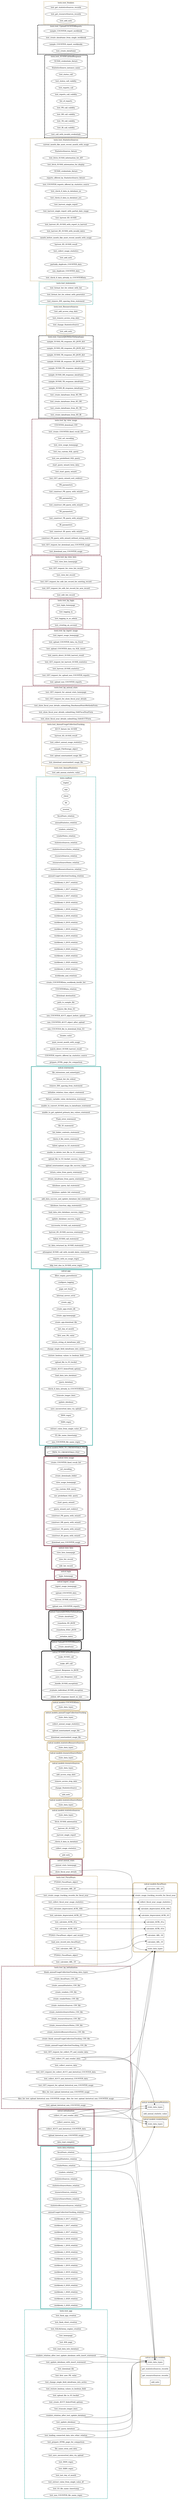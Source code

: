 digraph function_call_chains {
    graph [rankdir="LR"]

    /* Cluster Types
        `penwidth=5`
        Class: `style="rounded"`
        Tests: `style="dashed"`

        Relation: `color="#ceb888"` (Gold)
        Blueprint: `color="#782f40"` (Garnet)
        Module collecting general functions: `color="#5cb8b2"`
    */

    node [  // To remove the fill color from the individual function nodes
        style="filled"
        fillcolor="white"
    ]
    /* Node Types
        Route functions: `shape="cds"`
        Function connecting to S3: `shape="folder"`
        Function connecting to MySQL: `shape="cylinder"`
        Other functions: `shape="box"`

        Test function: `style="dashed"`
        Fixture function: `style="dotted"`
    */

    /*
        Edges represent function calls
            Edges are instantiated under the cluster containing the calling function
            Edges go from the calling function to the called function
        Function calls include
            Flask redirects to a route function's URL via `url_for()`
            Accessing a route via the Flask test client
    */

    subgraph cluster_fiscalYears {
        label="nolcat.models.fiscalYears"
        penwidth=5
        style="rounded"
        color="#ceb888"

        state_data_types_in_fiscalYears [
            label="state_data_types"
            shape="box"
        ]
        calculate_depreciated_ACRL_60b [shape="box"]
        calculate_depreciated_ACRL_63 [shape="box"]
        calculate_ACRL_61a [shape="box"]
        calculate_ACRL_61b [shape="box"]
        calculate_ARL_18 [shape="box"]
        calculate_ARL_19 [shape="box"]
        calculate_ARL_20 [shape="box"]
        create_usage_tracking_records_for_fiscal_year [shape="box"]
        collect_fiscal_year_usage_statistics [shape="box"]
    }

    subgraph cluster_annualStatistics {
        label="nolcat.models.annualStatistics"
        penwidth=5
        style="rounded"
        color="#ceb888"

        state_data_types_in_annualStatistics [
            label="state_data_types"
            shape="box"
        ]
        add_annual_statistic_value [shape="box"]
    }


    subgraph cluster_vendors {
        label="nolcat.models.vendors"
        penwidth=5
        style="rounded"
        color="#ceb888"

        state_data_types_in_vendors [
            label="state_data_types"
            shape="box"
        ]
        get_statisticsSources_records [shape="box"]
        get_resourceSources_records [shape="box"]
        add_note_in_vendors [
            label="add_note"
            shape="box"
        ]
    }


    subgraph cluster_vendorNotes {
        label="nolcat.models.vendorNotes"
        penwidth=5
        style="rounded"
        color="#ceb888"

        state_data_types_in_vendorNotes [
            label="state_data_types"
            shape="box"
        ]
    }


    subgraph cluster_statisticsSources {
        label="nolcat.models.statisticsSources"
        penwidth=5
        style="rounded"
        color="#ceb888"

        state_data_types_in_statisticsSources [
            label="state_data_types"
            /*shape=""*/
        ]
        fetch_SUSHI_information
        _harvest_R5_SUSHI
        _harvest_single_report
        _check_if_data_in_database
        collect_usage_statistics
        add_note_in_statisticsSources [
            label="add_note"
            /*shape=""*/
        ]
    }


    subgraph cluster_statisticsSourceNotes {
        label="nolcat.models.statisticsSourceNotes"
        penwidth=5
        style="rounded"
        color="#ceb888"

        state_data_types_in_statisticsSourceNotes [
            label="state_data_types"
            /*shape=""*/
        ]
    }


    subgraph cluster_resourceSources {
        label="nolcat.models.resourceSources"
        penwidth=5
        style="rounded"
        color="#ceb888"

        state_data_types_in_resourceSources [
            label="state_data_types"
            /*shape=""*/
        ]
        add_access_stop_date
        remove_access_stop_date
        change_StatisticsSource
        add_note_in_resourceSources [
            label="add_note"
            /*shape=""*/
        ]
    }


    subgraph cluster_resourceSourceNotes {
        label="nolcat.models.resourceSourceNotes"
        penwidth=5
        style="rounded"
        color="#ceb888"

        state_data_types_in_resourceSourceNotes [
            label="state_data_types"
            /*shape=""*/
        ]
    }


    subgraph cluster_statisticsResourceSources {
        label="nolcat.models.statisticsResourceSources"
        penwidth=5
        style="rounded"
        color="#ceb888"

        state_data_types_in_statisticsResourceSources [
            label="state_data_types"
            /*shape=""*/
        ]
    }


    subgraph cluster_annualUsageCollectionTracking {
        label="nolcat.models.annualUsageCollectionTracking"
        penwidth=5
        style="rounded"
        color="#ceb888"

        state_data_types_in_annualUsageCollectionTracking [
            label="state_data_types"
            /*shape=""*/
        ]
        collect_annual_usage_statistics
        upload_nonstandard_usage_file
        download_nonstandard_usage_file
    }


    subgraph cluster_COUNTERData {
        label="nolcat.models.COUNTERData"
        penwidth=5
        style="rounded"
        color="#ceb888"

        state_data_types_in_COUNTERData [
            label="state_data_types"
            /*shape=""*/
        ]
    }


    subgraph cluster_SUSHICallAndResponse {
        label="nolcat.SUSHICallAndResponse"
        penwidth=5
        style="rounded"

        make_SUSHI_call
        _make_API_call
        _convert_Response_to_JSON
        _save_raw_Response_text
        _handle_SUSHI_exceptions
        _evaluate_individual_SUSHI_exception
        _stdout_API_response_based_on_size
    }


    subgraph cluster_UploadCOUNTERReports {
        label="nolcat.UploadCOUNTERReports"
        penwidth=5
        style="rounded"

        create_dataframe_in_UploadCOUNTERReports [
            label="create_dataframe"
            /*shape=""*/
        ]
    }


    subgraph cluster_ConvertJSONDictToDataframe {
        label="nolcat.ConvertJSONDictToDataframe"
        penwidth=5
        style="rounded"

        create_dataframe_in_ConvertJSONDictToDataframe [
            label="create_dataframe"
            /*shape=""*/
        ]
        _transform_R5_JSON
        _transform_R5b1_JSON
        _serialize_dates
    }


    subgraph cluster_annual_stats {
        label="nolcat.annual_stats"
        penwidth=5
        color="#782f40"

        annual_stats_homepage
        show_fiscal_year_details
    }
    show_fiscal_year_details -> state_data_types_in_fiscalYears


    subgraph cluster_ingest_usage {
        label="nolcat.ingest_usage"
        penwidth=5
        color="#782f40"

        ingest_usage_homepage
        upload_COUNTER_data
        harvest_SUSHI_statistics
        upload_non_COUNTER_reports
    }


    subgraph cluster_initialization {
        label="nolcat.initialization"
        penwidth=5
        color="#782f40"

        collect_FY_and_vendor_data
        collect_sources_data
        collect_AUCT_and_historical_COUNTER_data
        upload_historical_non_COUNTER_usage
        data_load_complete
    }
    collect_FY_and_vendor_data -> state_data_types_in_fiscalYears
    collect_FY_and_vendor_data -> state_data_types_in_annualStatistics
    collect_FY_and_vendor_data -> state_data_types_in_vendors
    collect_FY_and_vendor_data -> state_data_types_in_vendorNotes


    subgraph cluster_login {
        label="nolcat.login"
        penwidth=5
        color="#782f40"

        login_homepage
    }


    subgraph cluster_view_lists {
        label="nolcat.view_lists"
        penwidth=5
        color="#782f40"

        view_lists_homepage
        view_list_record
        edit_list_record
    }


    subgraph cluster_view_usage {
        label="nolcat.view_usage"
        penwidth=5
        color="#782f40"

        create_COUNTER_fixed_vocab_list
        set_encoding
        create_downloads_folder
        view_usage_homepage
        run_custom_SQL_query
        use_predefined_SQL_query
        start_query_wizard
        query_wizard_sort_redirect
        construct_PR_query_with_wizard
        construct_DR_query_with_wizard
        construct_TR_query_with_wizard
        construct_IR_query_with_wizard
        download_non_COUNTER_usage
    }


    subgraph cluster_PATH_TO_CREDENTIALS_FILE {
        label="nolcat.models.PATH_TO_CREDENTIALS_FILE"
        penwidth=5

        PATH_TO_CREDENTIALS_FILE
    }


    subgraph cluster_app {
        label="nolcat.app"
        penwidth=5
        color="#5cb8b2"

        filter_empty_parentheses
        configure_logging
        page_not_found
        internal_server_error
        create_app
        "create_app.create_db"
        "create_app.homepage"
        "create_app.download_file"
        last_day_of_month
        first_new_PK_value
        return_string_of_dataframe_info
        change_single_field_dataframe_into_series
        restore_boolean_values_to_boolean_field
        upload_file_to_S3_bucket
        create_AUCT_SelectField_options
        load_data_into_database
        query_database
        check_if_data_already_in_COUNTERData
        truncate_longer_lines
        update_database
        save_unconverted_data_via_upload
        ISSN_regex
        ISBN_regex
        extract_value_from_single_value_df
        S3_file_name_timestamp
        non_COUNTER_file_name_regex
    }


    subgraph cluster_statements {
        label="nolcat.statements"
        penwidth=5
        color="#5cb8b2"

        file_extensions_and_mimetypes
        format_list_for_stdout
        remove_IDE_spacing_from_statement
        initialize_relation_class_object_statement
        fixture_variable_value_declaration_statement
        unable_to_convert_SUSHI_data_to_dataframe_statement
        unable_to_get_updated_primary_key_values_statement
        Flask_error_statement
        file_IO_statement
        list_folder_contents_statement
        check_if_file_exists_statement
        failed_upload_to_S3_statement
        unable_to_delete_test_file_in_S3_statement
        upload_file_to_S3_bucket_success_regex
        upload_nonstandard_usage_file_success_regex
        return_value_from_query_statement
        return_dataframe_from_query_statement
        database_query_fail_statement
        database_update_fail_statement
        add_data_success_and_update_database_fail_statement
        database_function_skip_statements
        load_data_into_database_success_regex
        update_database_success_regex
        successful_SUSHI_call_statement
        harvest_R5_SUSHI_success_statement
        failed_SUSHI_call_statement
        no_data_returned_by_SUSHI_statement
        attempted_SUSHI_call_with_invalid_dates_statement
        reports_with_no_usage_regex
        skip_test_due_to_SUSHI_error_regex
    }


    subgraph cluster_relations {
        label="tests.data.relations"
        penwidth=5
        color="#5cb8b2"

        fiscalYears_relation_in_relations [
            label="fiscalYears_relation"
            /*shape=""*/
        ]
        annualStatistics_relation_in_relations [
            label="annualStatistics_relation"
            /*shape=""*/
        ]
        vendors_relation_in_relations [
            label="vendors_relation"
            /*shape=""*/
        ]
        vendorNotes_relation_in_relations [
            label="vendorNotes_relation"
            /*shape=""*/
        ]
        statisticsSources_relation_in_relations [
            label="statisticsSources_relation"
            /*shape=""*/
        ]
        statisticsSourceNotes_relation_in_relations [
            label="statisticsSourceNotes_relation"
            /*shape=""*/
        ]
        resourceSources_relation_in_relations [
            label="resourceSources_relation"
            /*shape=""*/
        ]
        resourceSourceNotes_relation_in_relations [
            label="resourceSourceNotes_relation"
            /*shape=""*/
        ]
        statisticsResourceSources_relation_in_relations [
            label="statisticsResourceSources_relation"
            /*shape=""*/
        ]
        annualUsageCollectionTracking_relation_in_relations [
            label="annualUsageCollectionTracking_relation"
            /*shape=""*/
        ]
        workbook_0_2017_relation_in_relations [
            label="workbook_0_2017_relation"
            /*shape=""*/
        ]
        workbook_1_2017_relation_in_relations [
            label="workbook_1_2017_relation"
            /*shape=""*/
        ]
        workbook_2_2017_relation_in_relations [
            label="workbook_2_2017_relation"
            /*shape=""*/
        ]
        workbook_0_2018_relation_in_relations [
            label="workbook_0_2018_relation"
            /*shape=""*/
        ]
        workbook_1_2018_relation_in_relations [
            label="workbook_1_2018_relation"
            /*shape=""*/
        ]
        workbook_2_2018_relation_in_relations [
            label="workbook_2_2018_relation"
            /*shape=""*/
        ]
        workbook_0_2019_relation_in_relations [
            label="workbook_0_2019_relation"
            /*shape=""*/
        ]
        workbook_1_2019_relation_in_relations [
            label="workbook_1_2019_relation"
            /*shape=""*/
        ]
        workbook_2_2019_relation_in_relations [
            label="workbook_2_2019_relation"
            /*shape=""*/
        ]
        workbook_3_2019_relation_in_relations [
            label="workbook_3_2019_relation"
            /*shape=""*/
        ]
        workbook_0_2020_relation_in_relations [
            label="workbook_0_2020_relation"
            /*shape=""*/
        ]
        workbook_1_2020_relation_in_relations [
            label="workbook_1_2020_relation"
            /*shape=""*/
        ]
        workbook_2_2020_relation_in_relations [
            label="workbook_2_2020_relation"
            /*shape=""*/
        ]
        workbook_3_2020_relation_in_relations [
            label="workbook_3_2020_relation"
            /*shape=""*/
        ]
    }
    fiscalYears_relation_in_relations -> state_data_types_in_fiscalYears
    annualStatistics_relation_in_relations -> state_data_types_in_annualStatistics
    vendors_relation_in_relations -> state_data_types_in_vendors
    vendorNotes_relation_in_relations -> state_data_types_in_vendorNotes


    subgraph cluster_conftest {
        label="tests.conftest"
        penwidth=5
        style="dashed"
        color="#5cb8b2"

        engine
        app
        client
        db
        session
        fiscalYears_relation_in_conftest [
            label="fiscalYears_relation"
            /*shape=""*/
        ]
        annualStatistics_relation_in_conftest [
            label="annualStatistics_relation"
            /*shape=""*/
        ]
        vendors_relation_in_conftest [
            label="vendors_relation"
            /*shape=""*/
        ]
        vendorNotes_relation_in_conftest [
            label="vendorNotes_relation"
            /*shape=""*/
        ]
        statisticsSources_relation_in_conftest [
            label="statisticsSources_relation"
            /*shape=""*/
        ]
        statisticsSourceNotes_relation_in_conftest [
            label="statisticsSourceNotes_relation"
            /*shape=""*/
        ]
        resourceSources_relation_in_conftest [
            label="resourceSources_relation"
            /*shape=""*/
        ]
        resourceSourceNotes_relation_in_conftest [
            label="resourceSourceNotes_relation"
            /*shape=""*/
        ]
        statisticsResourceSources_relation_in_conftest [
            label="statisticsResourceSources_relation"
            /*shape=""*/
        ]
        annualUsageCollectionTracking_relation_in_conftest [
            label="annualUsageCollectionTracking_relation"
            /*shape=""*/
        ]
        workbook_0_2017_relation_in_conftest [
            label="workbook_0_2017_relation"
            /*shape=""*/
        ]
        workbook_1_2017_relation_in_conftest [
            label="workbook_1_2017_relation"
            /*shape=""*/
        ]
        workbook_2_2017_relation_in_conftest [
            label="workbook_2_2017_relation"
            /*shape=""*/
        ]
        workbook_0_2018_relation_in_conftest [
            label="workbook_0_2018_relation"
            /*shape=""*/
        ]
        workbook_1_2018_relation_in_conftest [
            label="workbook_1_2018_relation"
            /*shape=""*/
        ]
        workbook_2_2018_relation_in_conftest [
            label="workbook_2_2018_relation"
            /*shape=""*/
        ]
        workbook_0_2019_relation_in_conftest [
            label="workbook_0_2019_relation"
            /*shape=""*/
        ]
        workbook_1_2019_relation_in_conftest [
            label="workbook_1_2019_relation"
            /*shape=""*/
        ]
        workbook_2_2019_relation_in_conftest [
            label="workbook_2_2019_relation"
            /*shape=""*/
        ]
        workbook_3_2019_relation_in_conftest [
            label="workbook_3_2019_relation"
            /*shape=""*/
        ]
        workbook_0_2020_relation_in_conftest [
            label="workbook_0_2020_relation"
            /*shape=""*/
        ]
        workbook_1_2020_relation_in_conftest [
            label="workbook_1_2020_relation"
            /*shape=""*/
        ]
        workbook_2_2020_relation_in_conftest [
            label="workbook_2_2020_relation"
            /*shape=""*/
        ]
        workbook_3_2020_relation_in_conftest [
            label="workbook_3_2020_relation"
            /*shape=""*/
        ]
        workbooks_and_relations
        create_COUNTERData_workbook_iterdir_list
        COUNTERData_relation
        download_destination
        path_to_sample_file
        remove_file_from_S3
        non_COUNTER_AUCT_object_before_upload
        non_COUNTER_AUCT_object_after_upload
        non_COUNTER_file_to_download_from_S3
        header_value
        most_recent_month_with_usage
        match_direct_SUSHI_harvest_result
        COUNTER_reports_offered_by_statistics_source
        prepare_HTML_page_for_comparison
    }


    subgraph cluster_test_AnnualStatistics {
        label="tests.test_AnnualStatistics"
        penwidth=5
        style="dashed"
        color="#ceb888"

        test_add_annual_statistic_value
    }


    subgraph cluster_test_AnnualUsageCollectionTracking {
        label="tests.test_AnnualUsageCollectionTracking"
        penwidth=5
        style="dashed"
        color="#ceb888"

        AUCT_fixture_for_SUSHI
        harvest_R5_SUSHI_result_in_test_AnnualUsageCollectionTracking [
            label="harvest_R5_SUSHI_result"
            /*shape=""*/
        ]
        test_collect_annual_usage_statistics
        sample_FileStorage_object
        test_upload_nonstandard_usage_file
        test_download_nonstandard_usage_file
    }


    subgraph cluster_test_app {
        label="tests.test_app"
        penwidth=5
        style="dashed"
        color="#5cb8b2"

        test_flask_app_creation
        test_flask_client_creation
        test_SQLAlchemy_engine_creation
        test_homepage
        test_404_page
        test_load_data_into_database
        test_query_database
        test_loading_connected_data_into_other_relation
        test_download_file
        test_first_new_PK_value
        test_change_single_field_dataframe_into_series
        test_restore_boolean_values_to_boolean_field
        test_upload_file_to_S3_bucket
        test_create_AUCT_SelectField_options
        test_truncate_longer_lines
        vendors_relation_after_test_update_database
        test_update_database
        vendors_relation_after_test_update_database_with_insert_statement
        test_update_database_with_insert_statement
        test_prepare_HTML_page_for_comparison
        file_name_stem_and_data
        test_save_unconverted_data_via_upload
        test_ISSN_regex
        test_ISBN_regex
        test_last_day_of_month
        test_extract_value_from_single_value_df
        test_S3_file_name_timestamp
        test_non_COUNTER_file_name_regex
    }
    test_query_database -> state_data_types_in_vendors
    test_loading_connected_data_into_other_relation -> state_data_types_in_vendors
    vendors_relation_after_test_update_database -> state_data_types_in_vendors
    test_update_database -> state_data_types_in_vendors
    vendors_relation_after_test_update_database_with_insert_statement -> state_data_types_in_vendors
    test_update_database_with_insert_statement -> state_data_types_in_vendors


    subgraph cluster_test_bp_annual_stats {
        label="tests.test_bp_annual_stats"
        penwidth=5
        style="dashed"
        color="#782f40"

        test_GET_request_for_annual_stats_homepage
        test_GET_request_for_show_fiscal_year_details
        test_show_fiscal_year_details_submitting_RunAnnualStatsMethodsForm
        test_show_fiscal_year_details_submitting_EditFiscalYearForm
        test_show_fiscal_year_details_submitting_EditAUCTForm
    }


    subgraph cluster_test_bp_ingest_usage {
        label="tests.test_bp_ingest_usage"
        penwidth=5
        style="dashed"
        color="#782f40"

        test_ingest_usage_homepage
        test_upload_COUNTER_data_via_Excel
        test_upload_COUNTER_data_via_SQL_insert
        test_match_direct_SUSHI_harvest_result
        test_GET_request_for_harvest_SUSHI_statistics
        test_harvest_SUSHI_statistics
        test_GET_request_for_upload_non_COUNTER_reports
        test_upload_non_COUNTER_reports
    }


    subgraph cluster_test_bp_initialization {
        label="tests.test_bp_initialization"
        penwidth=5
        style="dashed"
        color="#782f40"

        blank_annualUsageCollectionTracking_data_types
        create_fiscalYears_CSV_file
        create_annualStatistics_CSV_file
        create_vendors_CSV_file
        create_vendorNotes_CSV_file
        create_statisticsSources_CSV_file
        create_statisticsSourceNotes_CSV_file
        create_resourceSources_CSV_file
        create_resourceSourceNotes_CSV_file
        create_statisticsResourceSources_CSV_file
        create_blank_annualUsageCollectionTracking_CSV_file
        create_annualUsageCollectionTracking_CSV_file
        test_GET_request_for_collect_FY_and_vendor_data
        test_collect_FY_and_vendor_data
        test_collect_sources_data
        test_GET_request_for_collect_AUCT_and_historical_COUNTER_data
        test_collect_AUCT_and_historical_COUNTER_data
        test_GET_request_for_upload_historical_non_COUNTER_usage
        files_for_test_upload_historical_non_COUNTER_usage
        "files_for_test_upload_historical_non_COUNTER_usage._files_for_test_upload_historical_non_COUNTER_usage"
        test_upload_historical_non_COUNTER_usage
    }
    blank_annualUsageCollectionTracking_data_types -> state_data_types_in_fiscalYears
    test_collect_FY_and_vendor_data -> state_data_types_in_fiscalYears
    test_collect_FY_and_vendor_data -> state_data_types_in_annualStatistics
    test_collect_FY_and_vendor_data -> state_data_types_in_vendors
    test_collect_FY_and_vendor_data -> state_data_types_in_vendorNotes


    subgraph cluster_test_bp_login {
        label="tests.test_bp_login"
        penwidth=5
        style="dashed"
        color="#782f40"

        test_login_homepage
        test_logging_in
        test_logging_in_as_admin
        test_creating_an_account
    }


    subgraph cluster_test_bp_view_lists {
        label="tests.test_bp_view_lists"
        penwidth=5
        style="dashed"
        color="#782f40"

        test_view_lists_homepage
        test_GET_request_for_view_list_record
        test_view_list_record
        test_GET_request_for_edit_list_record_for_existing_record
        test_GET_request_for_edit_list_record_for_new_record
        test_edit_list_record
    }


    subgraph cluster_test_bp_view_usage {
        label="tests.test_bp_view_usage"
        penwidth=5
        style="dashed"
        color="#782f40"

        COUNTER_download_CSV
        test_create_COUNTER_fixed_vocab_list
        test_set_encoding
        test_view_usage_homepage
        test_run_custom_SQL_query
        test_use_predefined_SQL_query
        start_query_wizard_form_data
        test_start_query_wizard
        test_GET_query_wizard_sort_redirect
        PR_parameters
        test_construct_PR_query_with_wizard
        DR_parameters
        test_construct_DR_query_with_wizard
        TR_parameters
        test_construct_TR_query_with_wizard
        IR_parameters
        test_construct_IR_query_with_wizard
        construct_PR_query_with_wizard_without_string_match
        test_GET_request_for_download_non_COUNTER_usage
        test_download_non_COUNTER_usage
    }


    subgraph cluster_test_ConvertJSONDictToDataframe {
        label="tests.test_ConvertJSONDictToDataframe"
        penwidth=5
        style="dashed"

        sample_SUSHI_PR_response_R5_JSON_dict
        sample_SUSHI_DR_response_R5_JSON_dict
        sample_SUSHI_TR_response_R5_JSON_dict
        sample_SUSHI_IR_response_R5_JSON_dict
        sample_SUSHI_PR_response_dataframe
        sample_SUSHI_DR_response_dataframe
        sample_SUSHI_TR_response_dataframe
        sample_SUSHI_IR_response_dataframe
        test_create_dataframe_from_R5_PR
        test_create_dataframe_from_R5_DR
        test_create_dataframe_from_R5_TR
        test_create_dataframe_from_R5_IR
    }


    subgraph cluster_test_FiscalYears {
        label="tests.test_FiscalYears"
        penwidth=5
        style="dashed"
        color="#ceb888"

        FY2020_FiscalYears_object
        test_calculate_depreciated_ACRL_60b
        test_calculate_depreciated_ACRL_63
        test_calculate_ACRL_61a
        test_calculate_ACRL_61b
        test_calculate_ARL_18
        test_calculate_ARL_19
        test_calculate_ARL_20
        FY2023_FiscalYears_object_and_record
        load_new_record_into_fiscalYears
        test_create_usage_tracking_records_for_fiscal_year
        FY2022_FiscalYears_object
        test_collect_fiscal_year_usage_statistics
    }
    test_calculate_depreciated_ACRL_60b -> calculate_depreciated_ACRL_60b
    test_calculate_depreciated_ACRL_63 -> calculate_depreciated_ACRL_63
    test_calculate_ACRL_61a -> calculate_ACRL_61a
    test_calculate_ACRL_61b -> calculate_ACRL_61b
    test_calculate_ARL_18 -> calculate_ARL_18
    test_calculate_ARL_19 -> calculate_ARL_19
    test_calculate_ARL_20 -> calculate_ARL_20
    test_create_usage_tracking_records_for_fiscal_year -> create_usage_tracking_records_for_fiscal_year
    test_collect_fiscal_year_usage_statistics -> collect_fiscal_year_usage_statistics


    subgraph cluster_test_ResourceSources {
        label="tests.test_ResourceSources"
        penwidth=5
        style="dashed"
        color="#ceb888"

        test_add_access_stop_date
        test_remove_access_stop_date
        test_change_StatisticsSource
        test_add_note_in_test_ResourceSources [
            label="test_add_note"
            /*shape=""*/
        ]
    }


    subgraph cluster_test_statements {
        label="tests.test_statements"
        penwidth=5
        style="dashed"
        color="#5cb8b2"

        test_format_list_for_stdout_with_list
        test_format_list_for_stdout_with_generator
        test_remove_IDE_spacing_from_statement
    }


    subgraph cluster_test_StatisticsSources {
        label="tests.test_StatisticsSources"
        penwidth=5
        style="dashed"
        color="#ceb888"

        current_month_like_most_recent_month_with_usage
        StatisticsSources_fixture
        test_fetch_SUSHI_information_for_API
        test_fetch_SUSHI_information_for_display
        SUSHI_credentials_fixture_in_test_StatisticsSources [
            label="SUSHI_credentials_fixture"
            /*shape=""*/
        ]
        reports_offered_by_StatisticsSource_fixture
        test_COUNTER_reports_offered_by_statistics_source
        test_check_if_data_in_database_no
        test_check_if_data_in_database_yes
        test_harvest_single_report
        test_harvest_single_report_with_partial_date_range
        test_harvest_R5_SUSHI
        test_harvest_R5_SUSHI_with_report_to_harvest
        test_harvest_R5_SUSHI_with_invalid_dates
        month_before_month_like_most_recent_month_with_usage
        harvest_R5_SUSHI_result_in_test_StatisticsSources [
            label="harvest_R5_SUSHI_result"
            /*shape=""*/
        ]
        test_collect_usage_statistics
        test_add_note_in_test_StatisticsSources [
            label="test_add_note"
            /*shape=""*/
        ]
        partially_duplicate_COUNTER_data
        non_duplicate_COUNTER_data
        test_check_if_data_already_in_COUNTERData
    }


    subgraph cluster_test_SUSHICallAndResponse {
        label="tests.test_SUSHICallAndResponse"
        penwidth=5
        style="dashed"

        SUSHI_credentials_fixture_in_test_SUSHICallAndResponse [
            label="SUSHI_credentials_fixture"
            /*shape=""*/
        ]
        StatisticsSource_instance_name
        test_status_call
        test_status_call_validity
        test_reports_call
        test_reports_call_validity
        list_of_reports
        test_PR_call_validity
        test_DR_call_validity
        test_TR_call_validity
        test_IR_call_validity
        test_call_with_invalid_credentials
    }


    subgraph cluster_test_UploadCOUNTERReports {
        label="tests.test_UploadCOUNTERReports"
        penwidth=5
        style="dashed"

        sample_COUNTER_report_workbook
        test_create_dataframe_from_single_workbook
        sample_COUNTER_report_workbooks
        test_create_dataframe
    }


    subgraph cluster_test_Vendors {
        label="tests.test_Vendors"
        penwidth=5
        style="dashed"
        color="#ceb888"

        test_get_statisticsSources_records
        test_get_resourceSources_records
        test_add_note_in_test_Vendors [
            label="test_add_note"
            /*shape=""*/
        ]
    }


    // Add connections for StatisticsSources methods (`harvest_R5_SUSHI_result` as connection origin left unspecified): https://github.com/ereiskind/nolcat/pull/191/commits/af181e6037c7ac91994cd063a7549adf9846b8cc
    // Add connections for ResourceSources methods: https://github.com/ereiskind/nolcat/pull/191/commits/721b779c66c443ff04f80e0dc74777fcfc80cf8e
    // Add connections for AnnualUsageConnectionTracking methods: https://github.com/ereiskind/nolcat/pull/191/commits/966d05e3821bbff25f1aa3179f56076a5427e8e1
    // Add connections to PATH_TO_CREDENTIALS_FILE https://github.com/ereiskind/nolcat/pull/191/commits/dec8d4ad1a6d7dbf4cdd8d8a03a06f1aa06b65e1
    // Commit call by PATH_TO_CREDENTIALS_FILE https://github.com/ereiskind/nolcat/pull/191/commits/da386620654dab8f77b9d30e684882ff513542db
    // Add connections to create_dataframe methods (missing adding shapes to nodes) https://github.com/ereiskind/nolcat/pull/191/commits/e2498758d4182531ef0534a346653607d2e4e636
    // Add connections for ConvertJSONDictToDataframe methods(`create_dataframe` as connection origin left unspecified) https://github.com/ereiskind/nolcat/pull/191/commits/28ba4a8087175b7725f01fc7c50b3f41e2cb9278
    // Add connections for SUSHICallAndResponse methods https://github.com/ereiskind/nolcat/pull/191/commits/2f4aad8aeef0da409f63125c7072064c1a97ce87
    // Add connections to route functions https://github.com/ereiskind/nolcat/pull/191/commits/cee0c74fbc8eb1a98bf81d1f0f37e37e69c2a632
    // Add connections for create_app and its subfunctions https://github.com/ereiskind/nolcat/pull/191/commits/089fdda24e2788ad73aeb1a88a7dd76b9d18fbc9
    // Add connections for Flask error functions https://github.com/ereiskind/nolcat/pull/191/commits/54cc3e1869b0b401c3cbcf5e201bda3960f2ef04
    // Add connections for upload_file_to_S3_bucket https://github.com/ereiskind/nolcat/pull/191/commits/cdfa2e1ce058bf1e2129876b58ebe3c51be3b786
    // Add connections to query_database(first noted shape becomes valid here) https://github.com/ereiskind/nolcat/pull/191/commits/5d2927afd632902a5a6ce3077cca1eb0b2a6cd5a
    // Add connections for remaining MySQL functions(remaining noted shape becomes valid here) https://github.com/ereiskind/nolcat/pull/191/commits/e8e88a63b5909230b85b1d8b2f07f5be253beb6f
    // Add connections for statements functions https://github.com/ereiskind/nolcat/pull/191/commits/d4c3789b3b46fb828f4f6c8fcbb3a2ecf8528a8f
    // Add connections for logging functions https://github.com/ereiskind/nolcat/pull/191/commits/ef180451ea4b49c91d5712d13684e7acb617dd33
    // Add function calls for relation functions https://github.com/ereiskind/nolcat/pull/191/commits/88494ba9e6207ddcca37c9eb00e9ea54578c01bc
    // Add function calls for workbook functions https://github.com/ereiskind/nolcat/pull/191/commits/9d809f04b20a758147db5df0db99868de326e672
    // Add connections to engine fixture https://github.com/ereiskind/nolcat/pull/191/commits/d5e5997f97fbd5eb604273458726b6f7458b9b7e
    // Add connections to app fixture https://github.com/ereiskind/nolcat/pull/191/commits/3f3240e7fb2de451bf35d4a1aaf0d74d5219863c
    // Add connections to remaining Flask fixtures https://github.com/ereiskind/nolcat/pull/191/commits/5e7d03a017a8e7f6e1d780ab107b8e0458c82a3b
    // Add connections to remaining conftest fixtures (note shape for S3 fixtures incorrect) https://github.com/ereiskind/nolcat/pull/191/commits/c9219caad163aed07ea762de6eaf963d0ff3a12a
    // Add calls to functions in test modules(`test_check_if_data_already_in_COUNTERData` didn't have shape; `SUSHI_credentials_fixture` in connections left unspecified) https://github.com/ereiskind/nolcat/pull/191/commits/089c07f3d213c69ffeb373abb768fb10524a2551
    // Add connections for remaining valid helper functions https://github.com/ereiskind/nolcat/pull/191/commits/209cd5e119e363e864d8f714d5ed3a27206d7a6a
}